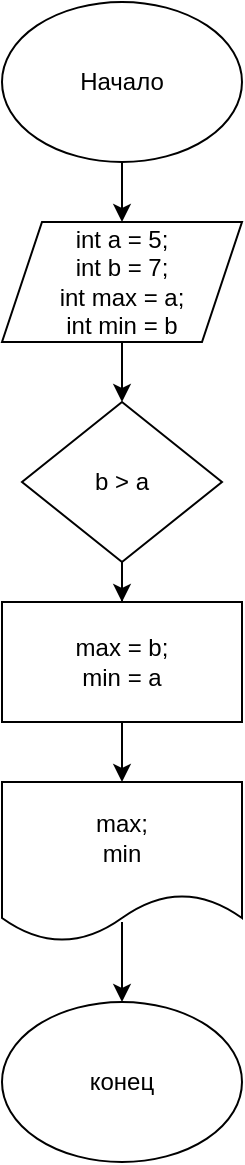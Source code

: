 <mxfile version="21.0.1"><diagram name="Page-1" id="1r2bopeQa_x_arNnsnvE"><mxGraphModel dx="808" dy="483" grid="1" gridSize="10" guides="1" tooltips="1" connect="1" arrows="1" fold="1" page="1" pageScale="1" pageWidth="850" pageHeight="1100" math="0" shadow="0"><root><mxCell id="0"/><mxCell id="1" parent="0"/><mxCell id="0mJbquySWoFbWsh2rhrj-3" value="" style="edgeStyle=orthogonalEdgeStyle;rounded=0;orthogonalLoop=1;jettySize=auto;html=1;" edge="1" parent="1" source="0mJbquySWoFbWsh2rhrj-1" target="0mJbquySWoFbWsh2rhrj-2"><mxGeometry relative="1" as="geometry"/></mxCell><mxCell id="0mJbquySWoFbWsh2rhrj-1" value="Начало" style="ellipse;whiteSpace=wrap;html=1;" vertex="1" parent="1"><mxGeometry x="300" y="10" width="120" height="80" as="geometry"/></mxCell><mxCell id="0mJbquySWoFbWsh2rhrj-5" value="" style="edgeStyle=orthogonalEdgeStyle;rounded=0;orthogonalLoop=1;jettySize=auto;html=1;" edge="1" parent="1" source="0mJbquySWoFbWsh2rhrj-2" target="0mJbquySWoFbWsh2rhrj-4"><mxGeometry relative="1" as="geometry"/></mxCell><mxCell id="0mJbquySWoFbWsh2rhrj-2" value="&lt;div&gt;int a = 5;&lt;/div&gt;&lt;div&gt;int b = 7;&lt;/div&gt;&lt;div&gt;int max = a;&lt;/div&gt;&lt;div&gt;int min = b&lt;/div&gt;" style="shape=parallelogram;perimeter=parallelogramPerimeter;whiteSpace=wrap;html=1;fixedSize=1;" vertex="1" parent="1"><mxGeometry x="300" y="120" width="120" height="60" as="geometry"/></mxCell><mxCell id="0mJbquySWoFbWsh2rhrj-7" value="" style="edgeStyle=orthogonalEdgeStyle;rounded=0;orthogonalLoop=1;jettySize=auto;html=1;" edge="1" parent="1" source="0mJbquySWoFbWsh2rhrj-4" target="0mJbquySWoFbWsh2rhrj-6"><mxGeometry relative="1" as="geometry"/></mxCell><mxCell id="0mJbquySWoFbWsh2rhrj-4" value="b &amp;gt; a" style="rhombus;whiteSpace=wrap;html=1;" vertex="1" parent="1"><mxGeometry x="310" y="210" width="100" height="80" as="geometry"/></mxCell><mxCell id="0mJbquySWoFbWsh2rhrj-9" value="" style="edgeStyle=orthogonalEdgeStyle;rounded=0;orthogonalLoop=1;jettySize=auto;html=1;" edge="1" parent="1" source="0mJbquySWoFbWsh2rhrj-6" target="0mJbquySWoFbWsh2rhrj-8"><mxGeometry relative="1" as="geometry"/></mxCell><mxCell id="0mJbquySWoFbWsh2rhrj-6" value="&lt;div&gt;&lt;span class=&quot;pl-smi&quot;&gt;max&lt;/span&gt; &lt;span class=&quot;pl-k&quot;&gt;=&lt;/span&gt; &lt;span class=&quot;pl-smi&quot;&gt;b&lt;/span&gt;; &lt;br&gt;&lt;/div&gt;&lt;div&gt;&lt;span class=&quot;pl-smi&quot;&gt;min&lt;/span&gt; &lt;span class=&quot;pl-k&quot;&gt;=&lt;/span&gt; &lt;span class=&quot;pl-smi&quot;&gt;a&lt;/span&gt;&lt;/div&gt;" style="whiteSpace=wrap;html=1;" vertex="1" parent="1"><mxGeometry x="300" y="310" width="120" height="60" as="geometry"/></mxCell><mxCell id="0mJbquySWoFbWsh2rhrj-8" value="&lt;div&gt;max;&lt;/div&gt;&lt;div&gt;min&lt;br&gt;&lt;/div&gt;" style="shape=document;whiteSpace=wrap;html=1;boundedLbl=1;" vertex="1" parent="1"><mxGeometry x="300" y="400" width="120" height="80" as="geometry"/></mxCell><mxCell id="0mJbquySWoFbWsh2rhrj-10" value="конец" style="ellipse;whiteSpace=wrap;html=1;" vertex="1" parent="1"><mxGeometry x="300" y="510" width="120" height="80" as="geometry"/></mxCell><mxCell id="0mJbquySWoFbWsh2rhrj-12" value="" style="endArrow=classic;html=1;rounded=0;entryX=0.5;entryY=0;entryDx=0;entryDy=0;" edge="1" parent="1" target="0mJbquySWoFbWsh2rhrj-10"><mxGeometry width="50" height="50" relative="1" as="geometry"><mxPoint x="360" y="470" as="sourcePoint"/><mxPoint x="450" y="380" as="targetPoint"/></mxGeometry></mxCell></root></mxGraphModel></diagram></mxfile>